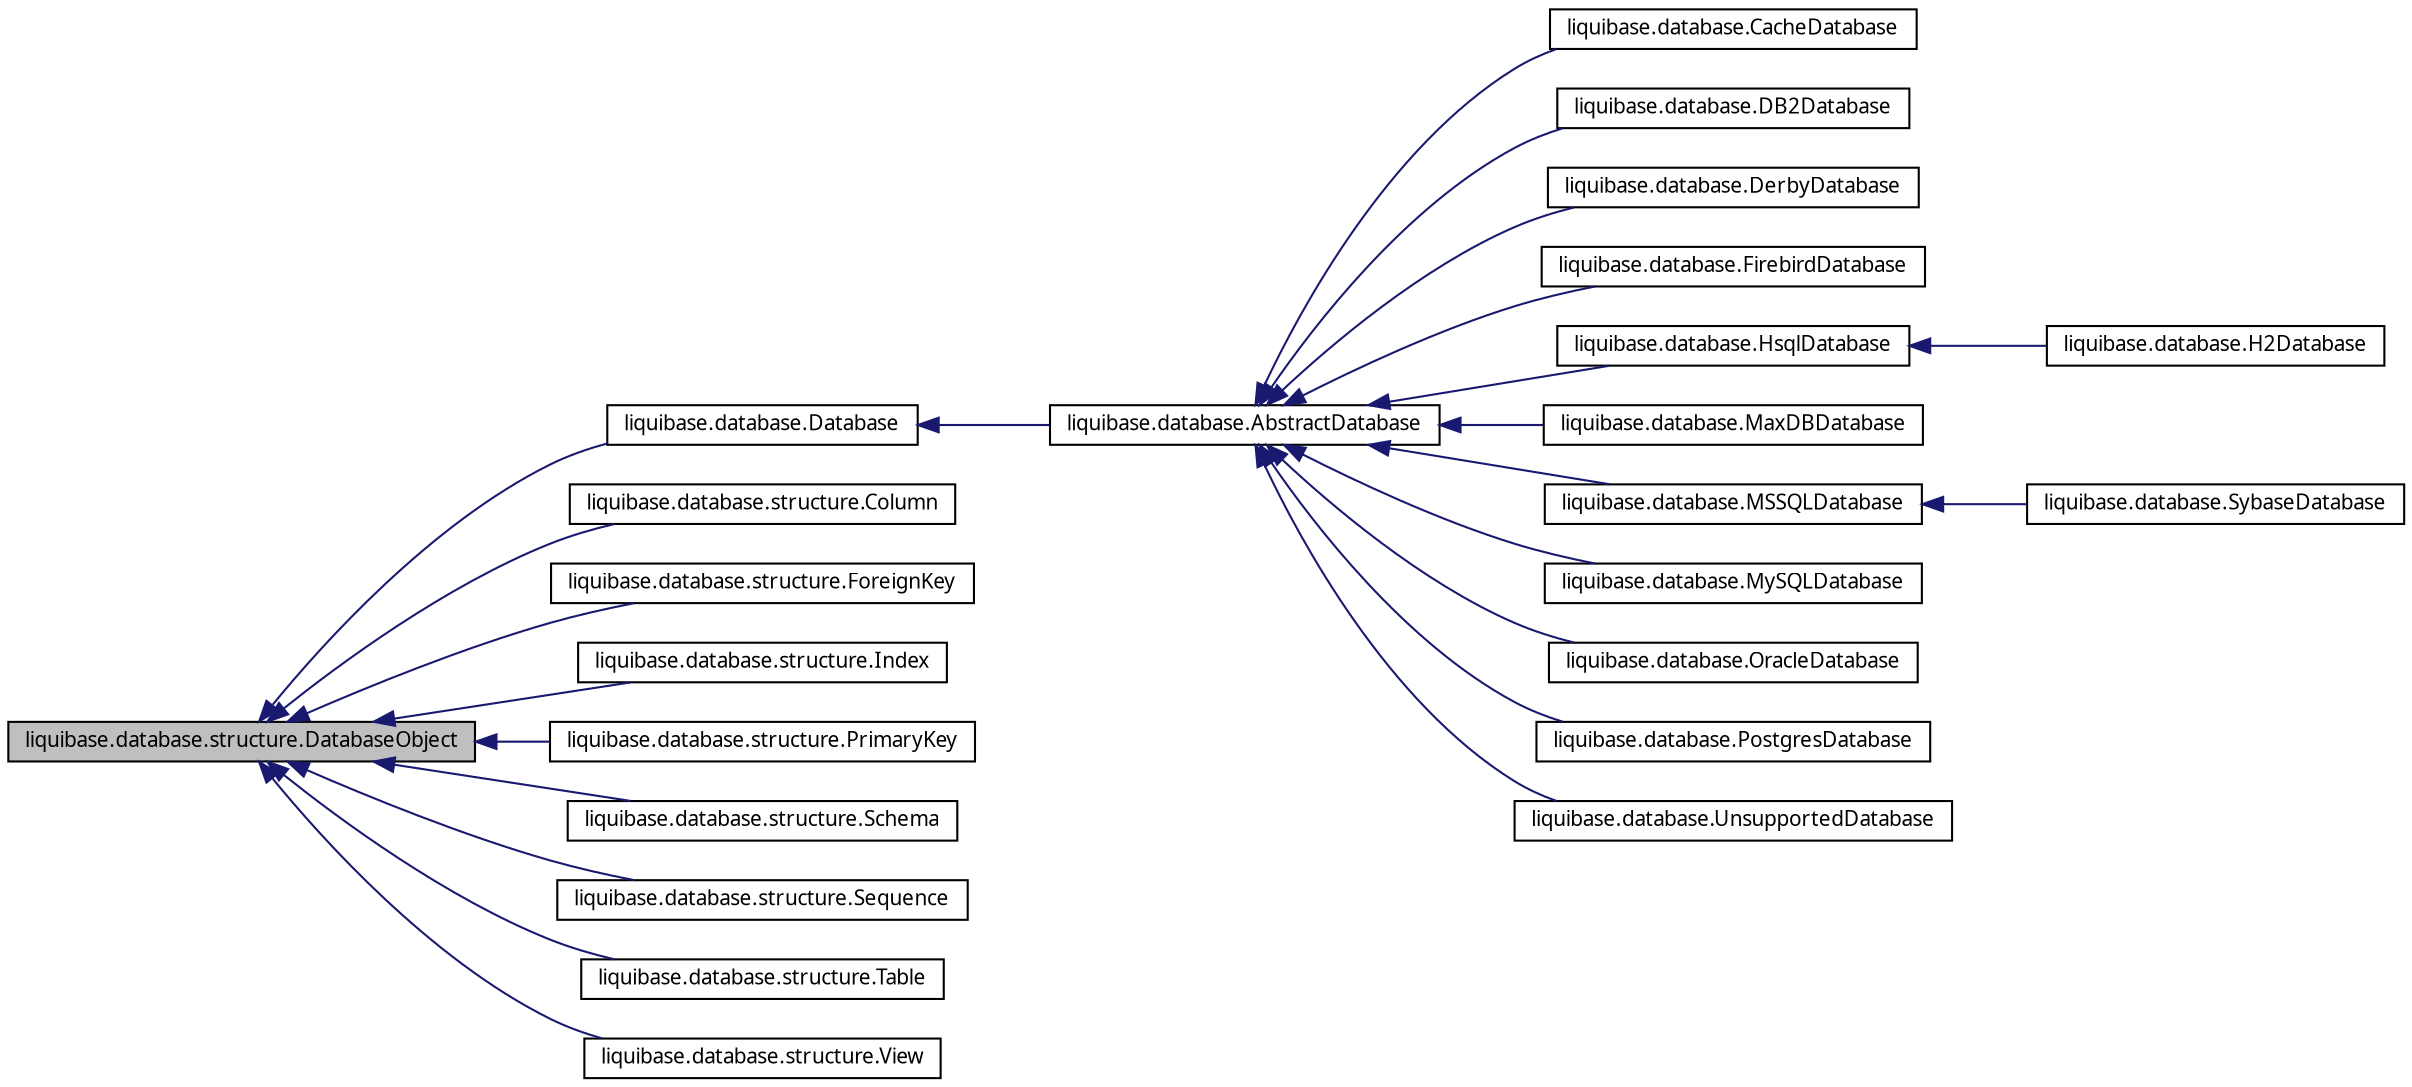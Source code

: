 digraph G
{
  edge [fontname="FreeSans.ttf",fontsize=10,labelfontname="FreeSans.ttf",labelfontsize=10];
  node [fontname="FreeSans.ttf",fontsize=10,shape=record];
  rankdir=LR;
  Node1 [label="liquibase.database.structure.DatabaseObject",height=0.2,width=0.4,color="black", fillcolor="grey75", style="filled" fontcolor="black"];
  Node1 -> Node2 [dir=back,color="midnightblue",fontsize=10,style="solid",fontname="FreeSans.ttf"];
  Node2 [label="liquibase.database.Database",height=0.2,width=0.4,color="black", fillcolor="white", style="filled",URL="$interfaceliquibase_1_1database_1_1_database.html"];
  Node2 -> Node3 [dir=back,color="midnightblue",fontsize=10,style="solid",fontname="FreeSans.ttf"];
  Node3 [label="liquibase.database.AbstractDatabase",height=0.2,width=0.4,color="black", fillcolor="white", style="filled",URL="$classliquibase_1_1database_1_1_abstract_database.html",tooltip="AbstractDatabase is extended by all supported databases as a facade to the underlying..."];
  Node3 -> Node4 [dir=back,color="midnightblue",fontsize=10,style="solid",fontname="FreeSans.ttf"];
  Node4 [label="liquibase.database.CacheDatabase",height=0.2,width=0.4,color="black", fillcolor="white", style="filled",URL="$classliquibase_1_1database_1_1_cache_database.html"];
  Node3 -> Node5 [dir=back,color="midnightblue",fontsize=10,style="solid",fontname="FreeSans.ttf"];
  Node5 [label="liquibase.database.DB2Database",height=0.2,width=0.4,color="black", fillcolor="white", style="filled",URL="$classliquibase_1_1database_1_1_d_b2_database.html"];
  Node3 -> Node6 [dir=back,color="midnightblue",fontsize=10,style="solid",fontname="FreeSans.ttf"];
  Node6 [label="liquibase.database.DerbyDatabase",height=0.2,width=0.4,color="black", fillcolor="white", style="filled",URL="$classliquibase_1_1database_1_1_derby_database.html"];
  Node3 -> Node7 [dir=back,color="midnightblue",fontsize=10,style="solid",fontname="FreeSans.ttf"];
  Node7 [label="liquibase.database.FirebirdDatabase",height=0.2,width=0.4,color="black", fillcolor="white", style="filled",URL="$classliquibase_1_1database_1_1_firebird_database.html",tooltip="Firebird database implementation."];
  Node3 -> Node8 [dir=back,color="midnightblue",fontsize=10,style="solid",fontname="FreeSans.ttf"];
  Node8 [label="liquibase.database.HsqlDatabase",height=0.2,width=0.4,color="black", fillcolor="white", style="filled",URL="$classliquibase_1_1database_1_1_hsql_database.html"];
  Node8 -> Node9 [dir=back,color="midnightblue",fontsize=10,style="solid",fontname="FreeSans.ttf"];
  Node9 [label="liquibase.database.H2Database",height=0.2,width=0.4,color="black", fillcolor="white", style="filled",URL="$classliquibase_1_1database_1_1_h2_database.html"];
  Node3 -> Node10 [dir=back,color="midnightblue",fontsize=10,style="solid",fontname="FreeSans.ttf"];
  Node10 [label="liquibase.database.MaxDBDatabase",height=0.2,width=0.4,color="black", fillcolor="white", style="filled",URL="$classliquibase_1_1database_1_1_max_d_b_database.html"];
  Node3 -> Node11 [dir=back,color="midnightblue",fontsize=10,style="solid",fontname="FreeSans.ttf"];
  Node11 [label="liquibase.database.MSSQLDatabase",height=0.2,width=0.4,color="black", fillcolor="white", style="filled",URL="$classliquibase_1_1database_1_1_m_s_s_q_l_database.html",tooltip="Encapsulates MS-SQL database support."];
  Node11 -> Node12 [dir=back,color="midnightblue",fontsize=10,style="solid",fontname="FreeSans.ttf"];
  Node12 [label="liquibase.database.SybaseDatabase",height=0.2,width=0.4,color="black", fillcolor="white", style="filled",URL="$classliquibase_1_1database_1_1_sybase_database.html"];
  Node3 -> Node13 [dir=back,color="midnightblue",fontsize=10,style="solid",fontname="FreeSans.ttf"];
  Node13 [label="liquibase.database.MySQLDatabase",height=0.2,width=0.4,color="black", fillcolor="white", style="filled",URL="$classliquibase_1_1database_1_1_my_s_q_l_database.html",tooltip="Encapsulates MySQL database support."];
  Node3 -> Node14 [dir=back,color="midnightblue",fontsize=10,style="solid",fontname="FreeSans.ttf"];
  Node14 [label="liquibase.database.OracleDatabase",height=0.2,width=0.4,color="black", fillcolor="white", style="filled",URL="$classliquibase_1_1database_1_1_oracle_database.html",tooltip="Encapsulates Oracle database support."];
  Node3 -> Node15 [dir=back,color="midnightblue",fontsize=10,style="solid",fontname="FreeSans.ttf"];
  Node15 [label="liquibase.database.PostgresDatabase",height=0.2,width=0.4,color="black", fillcolor="white", style="filled",URL="$classliquibase_1_1database_1_1_postgres_database.html",tooltip="Encapsulates PostgreSQL database support."];
  Node3 -> Node16 [dir=back,color="midnightblue",fontsize=10,style="solid",fontname="FreeSans.ttf"];
  Node16 [label="liquibase.database.UnsupportedDatabase",height=0.2,width=0.4,color="black", fillcolor="white", style="filled",URL="$classliquibase_1_1database_1_1_unsupported_database.html"];
  Node1 -> Node17 [dir=back,color="midnightblue",fontsize=10,style="solid",fontname="FreeSans.ttf"];
  Node17 [label="liquibase.database.structure.Column",height=0.2,width=0.4,color="black", fillcolor="white", style="filled",URL="$classliquibase_1_1database_1_1structure_1_1_column.html"];
  Node1 -> Node18 [dir=back,color="midnightblue",fontsize=10,style="solid",fontname="FreeSans.ttf"];
  Node18 [label="liquibase.database.structure.ForeignKey",height=0.2,width=0.4,color="black", fillcolor="white", style="filled",URL="$classliquibase_1_1database_1_1structure_1_1_foreign_key.html"];
  Node1 -> Node19 [dir=back,color="midnightblue",fontsize=10,style="solid",fontname="FreeSans.ttf"];
  Node19 [label="liquibase.database.structure.Index",height=0.2,width=0.4,color="black", fillcolor="white", style="filled",URL="$classliquibase_1_1database_1_1structure_1_1_index.html"];
  Node1 -> Node20 [dir=back,color="midnightblue",fontsize=10,style="solid",fontname="FreeSans.ttf"];
  Node20 [label="liquibase.database.structure.PrimaryKey",height=0.2,width=0.4,color="black", fillcolor="white", style="filled",URL="$classliquibase_1_1database_1_1structure_1_1_primary_key.html"];
  Node1 -> Node21 [dir=back,color="midnightblue",fontsize=10,style="solid",fontname="FreeSans.ttf"];
  Node21 [label="liquibase.database.structure.Schema",height=0.2,width=0.4,color="black", fillcolor="white", style="filled",URL="$classliquibase_1_1database_1_1structure_1_1_schema.html"];
  Node1 -> Node22 [dir=back,color="midnightblue",fontsize=10,style="solid",fontname="FreeSans.ttf"];
  Node22 [label="liquibase.database.structure.Sequence",height=0.2,width=0.4,color="black", fillcolor="white", style="filled",URL="$classliquibase_1_1database_1_1structure_1_1_sequence.html"];
  Node1 -> Node23 [dir=back,color="midnightblue",fontsize=10,style="solid",fontname="FreeSans.ttf"];
  Node23 [label="liquibase.database.structure.Table",height=0.2,width=0.4,color="black", fillcolor="white", style="filled",URL="$classliquibase_1_1database_1_1structure_1_1_table.html"];
  Node1 -> Node24 [dir=back,color="midnightblue",fontsize=10,style="solid",fontname="FreeSans.ttf"];
  Node24 [label="liquibase.database.structure.View",height=0.2,width=0.4,color="black", fillcolor="white", style="filled",URL="$classliquibase_1_1database_1_1structure_1_1_view.html"];
}
